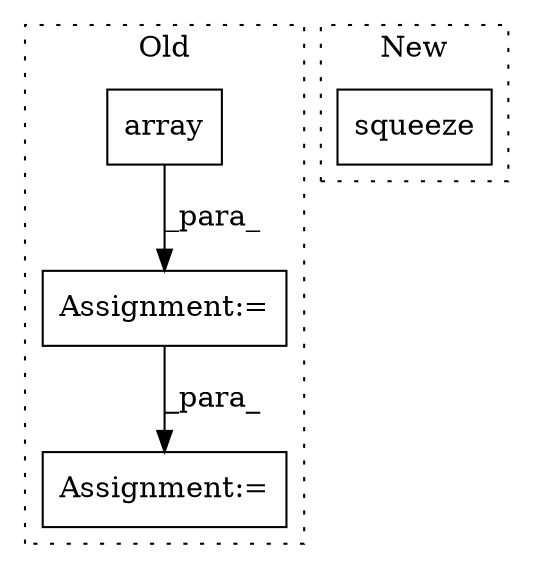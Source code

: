digraph G {
subgraph cluster0 {
1 [label="array" a="32" s="1044,1051" l="6,1" shape="box"];
3 [label="Assignment:=" a="7" s="1037" l="1" shape="box"];
4 [label="Assignment:=" a="7" s="1151" l="1" shape="box"];
label = "Old";
style="dotted";
}
subgraph cluster1 {
2 [label="squeeze" a="32" s="1156" l="9" shape="box"];
label = "New";
style="dotted";
}
1 -> 3 [label="_para_"];
3 -> 4 [label="_para_"];
}